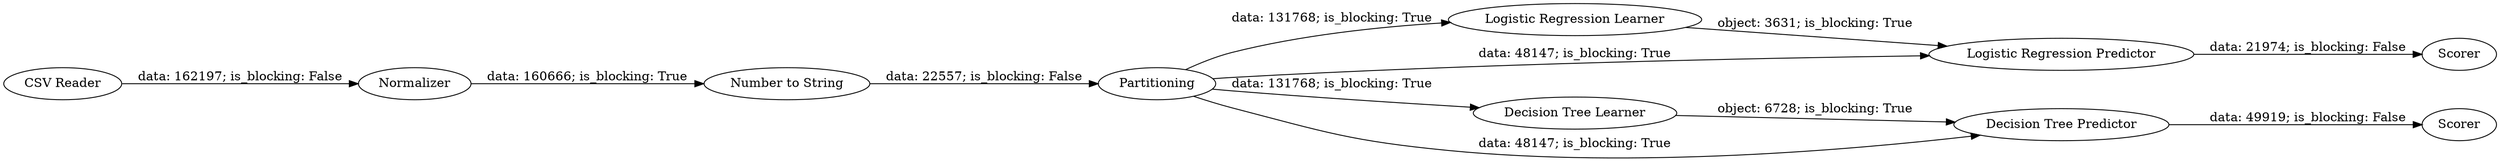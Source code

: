 digraph {
	"6834397007535891111_9" [label=Scorer]
	"6834397007535891111_11" [label=Scorer]
	"6834397007535891111_3" [label="Logistic Regression Learner"]
	"6834397007535891111_5" [label=Normalizer]
	"6834397007535891111_7" [label="CSV Reader"]
	"6834397007535891111_8" [label="Number to String"]
	"6834397007535891111_10" [label="Decision Tree Predictor"]
	"6834397007535891111_6" [label="Decision Tree Learner"]
	"6834397007535891111_2" [label=Partitioning]
	"6834397007535891111_4" [label="Logistic Regression Predictor"]
	"6834397007535891111_2" -> "6834397007535891111_4" [label="data: 48147; is_blocking: True"]
	"6834397007535891111_8" -> "6834397007535891111_2" [label="data: 22557; is_blocking: False"]
	"6834397007535891111_3" -> "6834397007535891111_4" [label="object: 3631; is_blocking: True"]
	"6834397007535891111_4" -> "6834397007535891111_9" [label="data: 21974; is_blocking: False"]
	"6834397007535891111_2" -> "6834397007535891111_6" [label="data: 131768; is_blocking: True"]
	"6834397007535891111_10" -> "6834397007535891111_11" [label="data: 49919; is_blocking: False"]
	"6834397007535891111_2" -> "6834397007535891111_10" [label="data: 48147; is_blocking: True"]
	"6834397007535891111_6" -> "6834397007535891111_10" [label="object: 6728; is_blocking: True"]
	"6834397007535891111_7" -> "6834397007535891111_5" [label="data: 162197; is_blocking: False"]
	"6834397007535891111_2" -> "6834397007535891111_3" [label="data: 131768; is_blocking: True"]
	"6834397007535891111_5" -> "6834397007535891111_8" [label="data: 160666; is_blocking: True"]
	rankdir=LR
}
